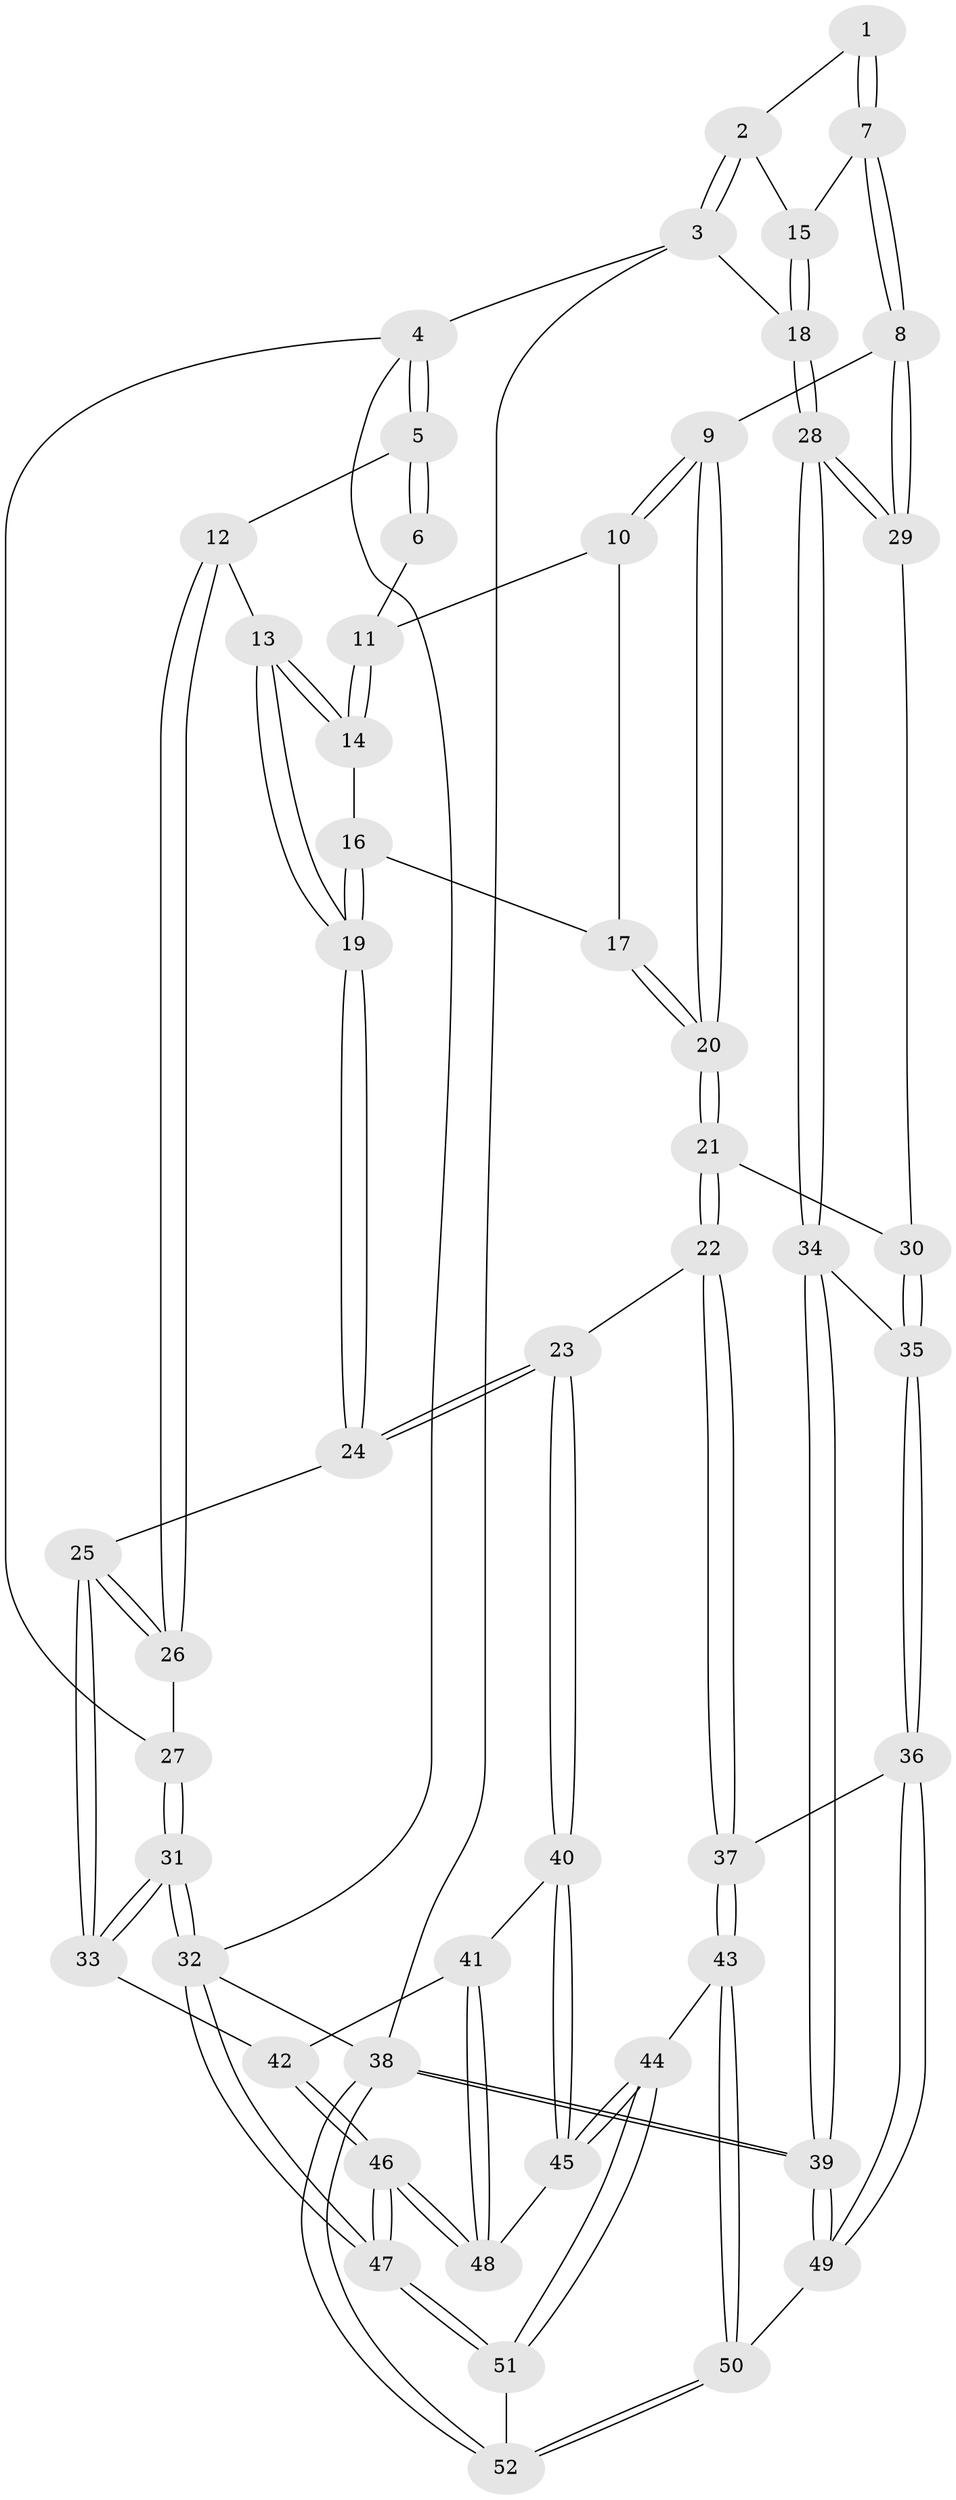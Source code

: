 // Generated by graph-tools (version 1.1) at 2025/16/03/09/25 04:16:56]
// undirected, 52 vertices, 127 edges
graph export_dot {
graph [start="1"]
  node [color=gray90,style=filled];
  1 [pos="+0.8804966871564925+0"];
  2 [pos="+1+0"];
  3 [pos="+1+0"];
  4 [pos="+0+0"];
  5 [pos="+0+0"];
  6 [pos="+0.5818907963703104+0"];
  7 [pos="+0.7831910288470171+0.14421550362037538"];
  8 [pos="+0.7779722226498387+0.15425777597707585"];
  9 [pos="+0.773194599350436+0.15822955601128105"];
  10 [pos="+0.5592377642334285+0.0420260417333305"];
  11 [pos="+0.5611139031490732+0"];
  12 [pos="+0.08891675586513717+0"];
  13 [pos="+0.13303737427419224+0"];
  14 [pos="+0.34554375071153076+0.039312937077048915"];
  15 [pos="+0.95710997731467+0.1292843084097481"];
  16 [pos="+0.48679999011304076+0.12260580044225018"];
  17 [pos="+0.4905334514332759+0.12216206094804448"];
  18 [pos="+1+0.2941635904960853"];
  19 [pos="+0.34927875279245085+0.2935976794575554"];
  20 [pos="+0.6720779856173449+0.34497446417386424"];
  21 [pos="+0.6677270337941421+0.3737997165984917"];
  22 [pos="+0.6202427172796828+0.44368695112721873"];
  23 [pos="+0.6073604507908419+0.4472312508803035"];
  24 [pos="+0.355625467242933+0.3843272065411212"];
  25 [pos="+0.21233994226739325+0.46733015765491526"];
  26 [pos="+0.1345300051646473+0.34333295607879644"];
  27 [pos="+0+0.2585078015321243"];
  28 [pos="+1+0.3256623000831282"];
  29 [pos="+1+0.3310361710084207"];
  30 [pos="+0.9204404307075568+0.39649914136588366"];
  31 [pos="+0+0.6252293811452301"];
  32 [pos="+0+1"];
  33 [pos="+0.1814790653392462+0.5227157169424062"];
  34 [pos="+1+0.5062957880281912"];
  35 [pos="+0.9110562430414142+0.5801257664054238"];
  36 [pos="+0.8194288871772374+0.6609955432105791"];
  37 [pos="+0.7765061083014134+0.640795294423156"];
  38 [pos="+1+1"];
  39 [pos="+1+1"];
  40 [pos="+0.5150613122627635+0.6173410107062834"];
  41 [pos="+0.3743046297610332+0.6832605158986755"];
  42 [pos="+0.2040147500222584+0.5597268527792109"];
  43 [pos="+0.6067136324123543+0.8085552706130911"];
  44 [pos="+0.584478974856163+0.8111688529687592"];
  45 [pos="+0.5572620463573634+0.7793834906498249"];
  46 [pos="+0.21499469298049806+1"];
  47 [pos="+0.20669214589835455+1"];
  48 [pos="+0.37670354674900786+0.7728733625307638"];
  49 [pos="+0.9647674112439418+0.8930076569211882"];
  50 [pos="+0.7166523981679608+0.8892523267307668"];
  51 [pos="+0.40277507439357924+1"];
  52 [pos="+0.536410179226828+1"];
  1 -- 2;
  1 -- 7;
  1 -- 7;
  2 -- 3;
  2 -- 3;
  2 -- 15;
  3 -- 4;
  3 -- 18;
  3 -- 38;
  4 -- 5;
  4 -- 5;
  4 -- 27;
  4 -- 32;
  5 -- 6;
  5 -- 6;
  5 -- 12;
  6 -- 11;
  7 -- 8;
  7 -- 8;
  7 -- 15;
  8 -- 9;
  8 -- 29;
  8 -- 29;
  9 -- 10;
  9 -- 10;
  9 -- 20;
  9 -- 20;
  10 -- 11;
  10 -- 17;
  11 -- 14;
  11 -- 14;
  12 -- 13;
  12 -- 26;
  12 -- 26;
  13 -- 14;
  13 -- 14;
  13 -- 19;
  13 -- 19;
  14 -- 16;
  15 -- 18;
  15 -- 18;
  16 -- 17;
  16 -- 19;
  16 -- 19;
  17 -- 20;
  17 -- 20;
  18 -- 28;
  18 -- 28;
  19 -- 24;
  19 -- 24;
  20 -- 21;
  20 -- 21;
  21 -- 22;
  21 -- 22;
  21 -- 30;
  22 -- 23;
  22 -- 37;
  22 -- 37;
  23 -- 24;
  23 -- 24;
  23 -- 40;
  23 -- 40;
  24 -- 25;
  25 -- 26;
  25 -- 26;
  25 -- 33;
  25 -- 33;
  26 -- 27;
  27 -- 31;
  27 -- 31;
  28 -- 29;
  28 -- 29;
  28 -- 34;
  28 -- 34;
  29 -- 30;
  30 -- 35;
  30 -- 35;
  31 -- 32;
  31 -- 32;
  31 -- 33;
  31 -- 33;
  32 -- 47;
  32 -- 47;
  32 -- 38;
  33 -- 42;
  34 -- 35;
  34 -- 39;
  34 -- 39;
  35 -- 36;
  35 -- 36;
  36 -- 37;
  36 -- 49;
  36 -- 49;
  37 -- 43;
  37 -- 43;
  38 -- 39;
  38 -- 39;
  38 -- 52;
  38 -- 52;
  39 -- 49;
  39 -- 49;
  40 -- 41;
  40 -- 45;
  40 -- 45;
  41 -- 42;
  41 -- 48;
  41 -- 48;
  42 -- 46;
  42 -- 46;
  43 -- 44;
  43 -- 50;
  43 -- 50;
  44 -- 45;
  44 -- 45;
  44 -- 51;
  44 -- 51;
  45 -- 48;
  46 -- 47;
  46 -- 47;
  46 -- 48;
  46 -- 48;
  47 -- 51;
  47 -- 51;
  49 -- 50;
  50 -- 52;
  50 -- 52;
  51 -- 52;
}
